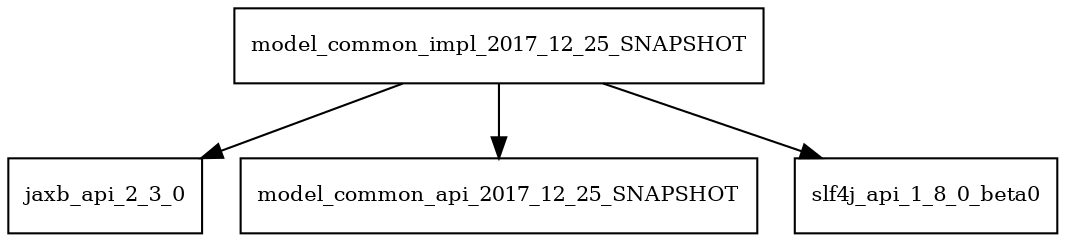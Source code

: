 digraph model_common_impl_2017_12_25_SNAPSHOT_dependencies {
  node [shape = box, fontsize=10.0];
  model_common_impl_2017_12_25_SNAPSHOT -> jaxb_api_2_3_0;
  model_common_impl_2017_12_25_SNAPSHOT -> model_common_api_2017_12_25_SNAPSHOT;
  model_common_impl_2017_12_25_SNAPSHOT -> slf4j_api_1_8_0_beta0;
}

